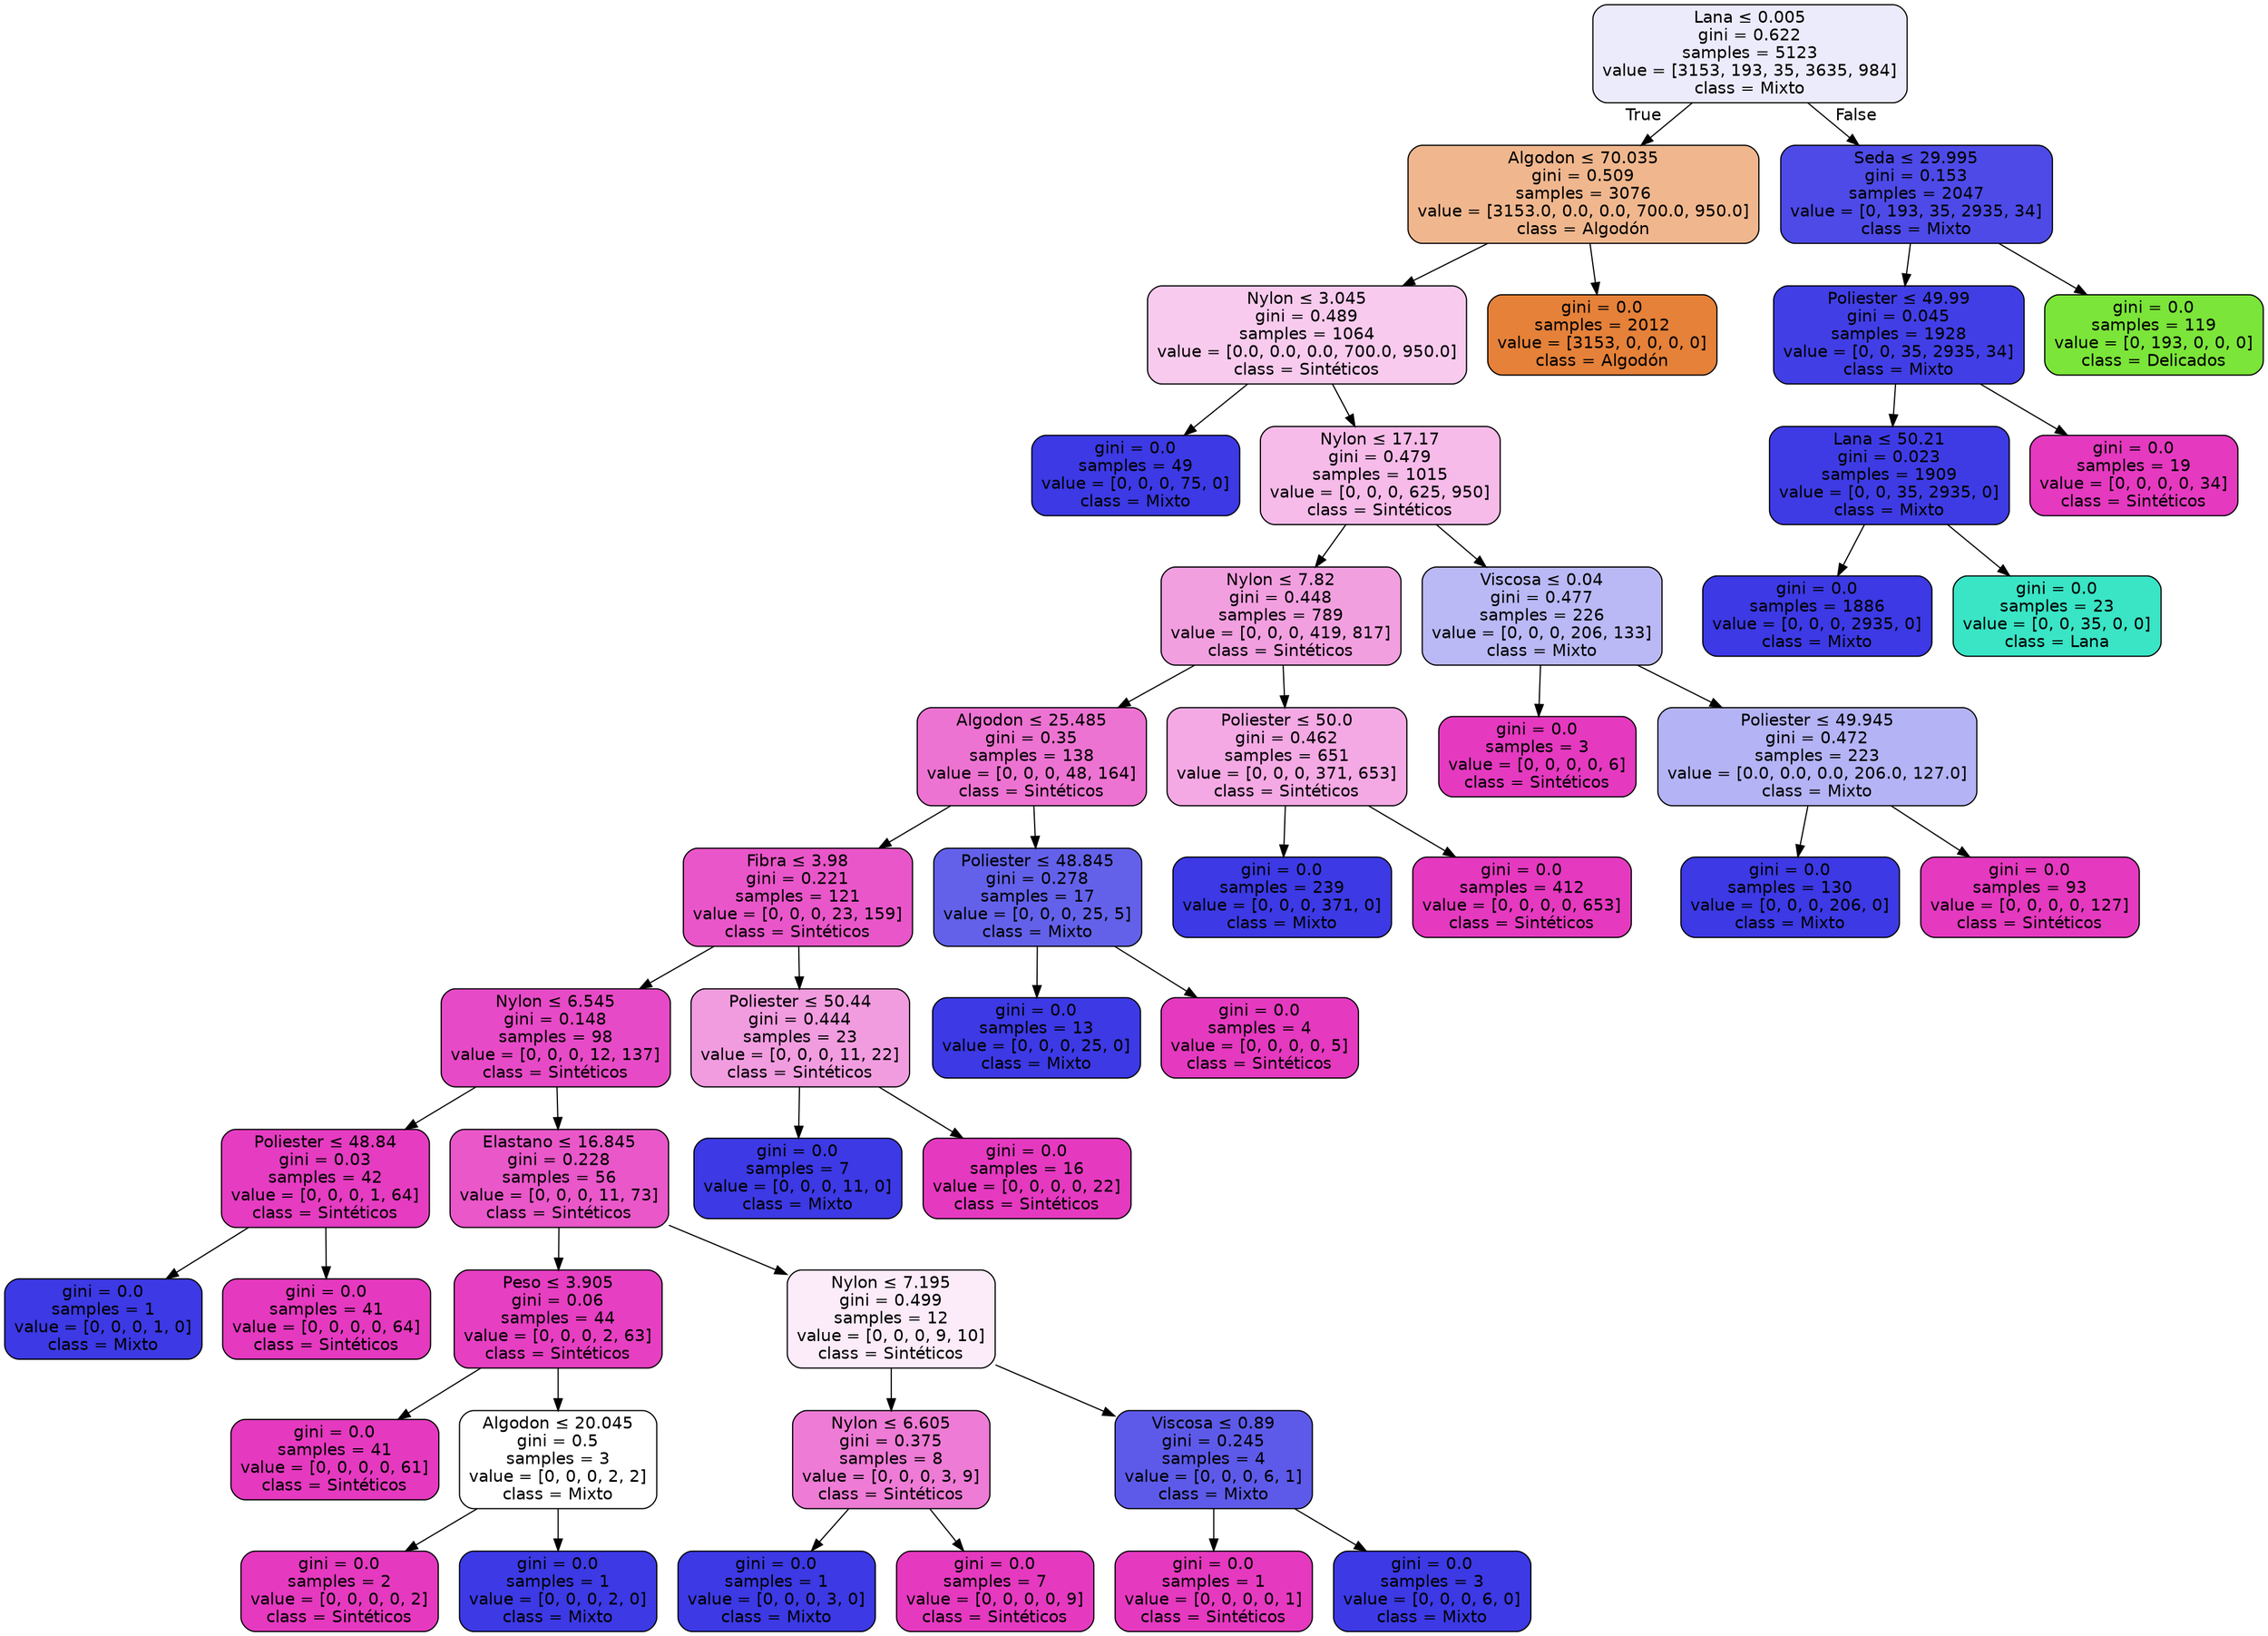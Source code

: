 digraph Tree {
node [shape=box, style="filled, rounded", color="black", fontname="helvetica"] ;
edge [fontname="helvetica"] ;
0 [label=<Lana &le; 0.005<br/>gini = 0.622<br/>samples = 5123<br/>value = [3153, 193, 35, 3635, 984]<br/>class = Mixto>, fillcolor="#ecebfc"] ;
1 [label=<Algodon &le; 70.035<br/>gini = 0.509<br/>samples = 3076<br/>value = [3153.0, 0.0, 0.0, 700.0, 950.0]<br/>class = Algodón>, fillcolor="#f0b78e"] ;
0 -> 1 [labeldistance=2.5, labelangle=45, headlabel="True"] ;
2 [label=<Nylon &le; 3.045<br/>gini = 0.489<br/>samples = 1064<br/>value = [0.0, 0.0, 0.0, 700.0, 950.0]<br/>class = Sintéticos>, fillcolor="#f8cbee"] ;
1 -> 2 ;
3 [label=<gini = 0.0<br/>samples = 49<br/>value = [0, 0, 0, 75, 0]<br/>class = Mixto>, fillcolor="#3c39e5"] ;
2 -> 3 ;
4 [label=<Nylon &le; 17.17<br/>gini = 0.479<br/>samples = 1015<br/>value = [0, 0, 0, 625, 950]<br/>class = Sintéticos>, fillcolor="#f6bbe9"] ;
2 -> 4 ;
5 [label=<Nylon &le; 7.82<br/>gini = 0.448<br/>samples = 789<br/>value = [0, 0, 0, 419, 817]<br/>class = Sintéticos>, fillcolor="#f29fe0"] ;
4 -> 5 ;
6 [label=<Algodon &le; 25.485<br/>gini = 0.35<br/>samples = 138<br/>value = [0, 0, 0, 48, 164]<br/>class = Sintéticos>, fillcolor="#ed73d2"] ;
5 -> 6 ;
7 [label=<Fibra &le; 3.98<br/>gini = 0.221<br/>samples = 121<br/>value = [0, 0, 0, 23, 159]<br/>class = Sintéticos>, fillcolor="#e956c9"] ;
6 -> 7 ;
8 [label=<Nylon &le; 6.545<br/>gini = 0.148<br/>samples = 98<br/>value = [0, 0, 0, 12, 137]<br/>class = Sintéticos>, fillcolor="#e74ac6"] ;
7 -> 8 ;
9 [label=<Poliester &le; 48.84<br/>gini = 0.03<br/>samples = 42<br/>value = [0, 0, 0, 1, 64]<br/>class = Sintéticos>, fillcolor="#e53cc1"] ;
8 -> 9 ;
10 [label=<gini = 0.0<br/>samples = 1<br/>value = [0, 0, 0, 1, 0]<br/>class = Mixto>, fillcolor="#3c39e5"] ;
9 -> 10 ;
11 [label=<gini = 0.0<br/>samples = 41<br/>value = [0, 0, 0, 0, 64]<br/>class = Sintéticos>, fillcolor="#e539c0"] ;
9 -> 11 ;
12 [label=<Elastano &le; 16.845<br/>gini = 0.228<br/>samples = 56<br/>value = [0, 0, 0, 11, 73]<br/>class = Sintéticos>, fillcolor="#e957c9"] ;
8 -> 12 ;
13 [label=<Peso &le; 3.905<br/>gini = 0.06<br/>samples = 44<br/>value = [0, 0, 0, 2, 63]<br/>class = Sintéticos>, fillcolor="#e63fc2"] ;
12 -> 13 ;
14 [label=<gini = 0.0<br/>samples = 41<br/>value = [0, 0, 0, 0, 61]<br/>class = Sintéticos>, fillcolor="#e539c0"] ;
13 -> 14 ;
15 [label=<Algodon &le; 20.045<br/>gini = 0.5<br/>samples = 3<br/>value = [0, 0, 0, 2, 2]<br/>class = Mixto>, fillcolor="#ffffff"] ;
13 -> 15 ;
16 [label=<gini = 0.0<br/>samples = 2<br/>value = [0, 0, 0, 0, 2]<br/>class = Sintéticos>, fillcolor="#e539c0"] ;
15 -> 16 ;
17 [label=<gini = 0.0<br/>samples = 1<br/>value = [0, 0, 0, 2, 0]<br/>class = Mixto>, fillcolor="#3c39e5"] ;
15 -> 17 ;
18 [label=<Nylon &le; 7.195<br/>gini = 0.499<br/>samples = 12<br/>value = [0, 0, 0, 9, 10]<br/>class = Sintéticos>, fillcolor="#fcebf9"] ;
12 -> 18 ;
19 [label=<Nylon &le; 6.605<br/>gini = 0.375<br/>samples = 8<br/>value = [0, 0, 0, 3, 9]<br/>class = Sintéticos>, fillcolor="#ee7bd5"] ;
18 -> 19 ;
20 [label=<gini = 0.0<br/>samples = 1<br/>value = [0, 0, 0, 3, 0]<br/>class = Mixto>, fillcolor="#3c39e5"] ;
19 -> 20 ;
21 [label=<gini = 0.0<br/>samples = 7<br/>value = [0, 0, 0, 0, 9]<br/>class = Sintéticos>, fillcolor="#e539c0"] ;
19 -> 21 ;
22 [label=<Viscosa &le; 0.89<br/>gini = 0.245<br/>samples = 4<br/>value = [0, 0, 0, 6, 1]<br/>class = Mixto>, fillcolor="#5d5ae9"] ;
18 -> 22 ;
23 [label=<gini = 0.0<br/>samples = 1<br/>value = [0, 0, 0, 0, 1]<br/>class = Sintéticos>, fillcolor="#e539c0"] ;
22 -> 23 ;
24 [label=<gini = 0.0<br/>samples = 3<br/>value = [0, 0, 0, 6, 0]<br/>class = Mixto>, fillcolor="#3c39e5"] ;
22 -> 24 ;
25 [label=<Poliester &le; 50.44<br/>gini = 0.444<br/>samples = 23<br/>value = [0, 0, 0, 11, 22]<br/>class = Sintéticos>, fillcolor="#f29ce0"] ;
7 -> 25 ;
26 [label=<gini = 0.0<br/>samples = 7<br/>value = [0, 0, 0, 11, 0]<br/>class = Mixto>, fillcolor="#3c39e5"] ;
25 -> 26 ;
27 [label=<gini = 0.0<br/>samples = 16<br/>value = [0, 0, 0, 0, 22]<br/>class = Sintéticos>, fillcolor="#e539c0"] ;
25 -> 27 ;
28 [label=<Poliester &le; 48.845<br/>gini = 0.278<br/>samples = 17<br/>value = [0, 0, 0, 25, 5]<br/>class = Mixto>, fillcolor="#6361ea"] ;
6 -> 28 ;
29 [label=<gini = 0.0<br/>samples = 13<br/>value = [0, 0, 0, 25, 0]<br/>class = Mixto>, fillcolor="#3c39e5"] ;
28 -> 29 ;
30 [label=<gini = 0.0<br/>samples = 4<br/>value = [0, 0, 0, 0, 5]<br/>class = Sintéticos>, fillcolor="#e539c0"] ;
28 -> 30 ;
31 [label=<Poliester &le; 50.0<br/>gini = 0.462<br/>samples = 651<br/>value = [0, 0, 0, 371, 653]<br/>class = Sintéticos>, fillcolor="#f4a9e4"] ;
5 -> 31 ;
32 [label=<gini = 0.0<br/>samples = 239<br/>value = [0, 0, 0, 371, 0]<br/>class = Mixto>, fillcolor="#3c39e5"] ;
31 -> 32 ;
33 [label=<gini = 0.0<br/>samples = 412<br/>value = [0, 0, 0, 0, 653]<br/>class = Sintéticos>, fillcolor="#e539c0"] ;
31 -> 33 ;
34 [label=<Viscosa &le; 0.04<br/>gini = 0.477<br/>samples = 226<br/>value = [0, 0, 0, 206, 133]<br/>class = Mixto>, fillcolor="#bab9f6"] ;
4 -> 34 ;
35 [label=<gini = 0.0<br/>samples = 3<br/>value = [0, 0, 0, 0, 6]<br/>class = Sintéticos>, fillcolor="#e539c0"] ;
34 -> 35 ;
36 [label=<Poliester &le; 49.945<br/>gini = 0.472<br/>samples = 223<br/>value = [0.0, 0.0, 0.0, 206.0, 127.0]<br/>class = Mixto>, fillcolor="#b4b3f5"] ;
34 -> 36 ;
37 [label=<gini = 0.0<br/>samples = 130<br/>value = [0, 0, 0, 206, 0]<br/>class = Mixto>, fillcolor="#3c39e5"] ;
36 -> 37 ;
38 [label=<gini = 0.0<br/>samples = 93<br/>value = [0, 0, 0, 0, 127]<br/>class = Sintéticos>, fillcolor="#e539c0"] ;
36 -> 38 ;
39 [label=<gini = 0.0<br/>samples = 2012<br/>value = [3153, 0, 0, 0, 0]<br/>class = Algodón>, fillcolor="#e58139"] ;
1 -> 39 ;
40 [label=<Seda &le; 29.995<br/>gini = 0.153<br/>samples = 2047<br/>value = [0, 193, 35, 2935, 34]<br/>class = Mixto>, fillcolor="#4d4ae7"] ;
0 -> 40 [labeldistance=2.5, labelangle=-45, headlabel="False"] ;
41 [label=<Poliester &le; 49.99<br/>gini = 0.045<br/>samples = 1928<br/>value = [0, 0, 35, 2935, 34]<br/>class = Mixto>, fillcolor="#413ee6"] ;
40 -> 41 ;
42 [label=<Lana &le; 50.21<br/>gini = 0.023<br/>samples = 1909<br/>value = [0, 0, 35, 2935, 0]<br/>class = Mixto>, fillcolor="#3e3be5"] ;
41 -> 42 ;
43 [label=<gini = 0.0<br/>samples = 1886<br/>value = [0, 0, 0, 2935, 0]<br/>class = Mixto>, fillcolor="#3c39e5"] ;
42 -> 43 ;
44 [label=<gini = 0.0<br/>samples = 23<br/>value = [0, 0, 35, 0, 0]<br/>class = Lana>, fillcolor="#39e5c5"] ;
42 -> 44 ;
45 [label=<gini = 0.0<br/>samples = 19<br/>value = [0, 0, 0, 0, 34]<br/>class = Sintéticos>, fillcolor="#e539c0"] ;
41 -> 45 ;
46 [label=<gini = 0.0<br/>samples = 119<br/>value = [0, 193, 0, 0, 0]<br/>class = Delicados>, fillcolor="#7be539"] ;
40 -> 46 ;
}
